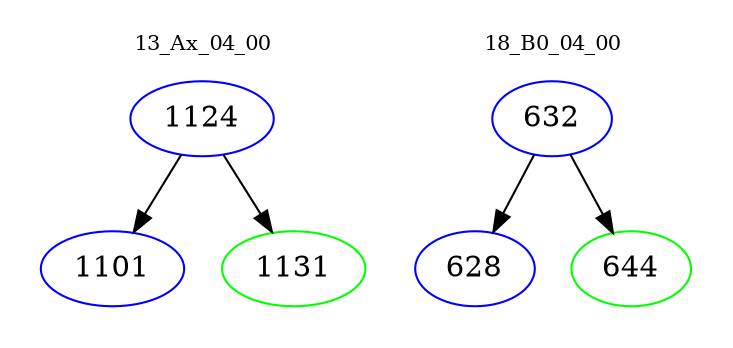 digraph{
subgraph cluster_0 {
color = white
label = "13_Ax_04_00";
fontsize=10;
T0_1124 [label="1124", color="blue"]
T0_1124 -> T0_1101 [color="black"]
T0_1101 [label="1101", color="blue"]
T0_1124 -> T0_1131 [color="black"]
T0_1131 [label="1131", color="green"]
}
subgraph cluster_1 {
color = white
label = "18_B0_04_00";
fontsize=10;
T1_632 [label="632", color="blue"]
T1_632 -> T1_628 [color="black"]
T1_628 [label="628", color="blue"]
T1_632 -> T1_644 [color="black"]
T1_644 [label="644", color="green"]
}
}
